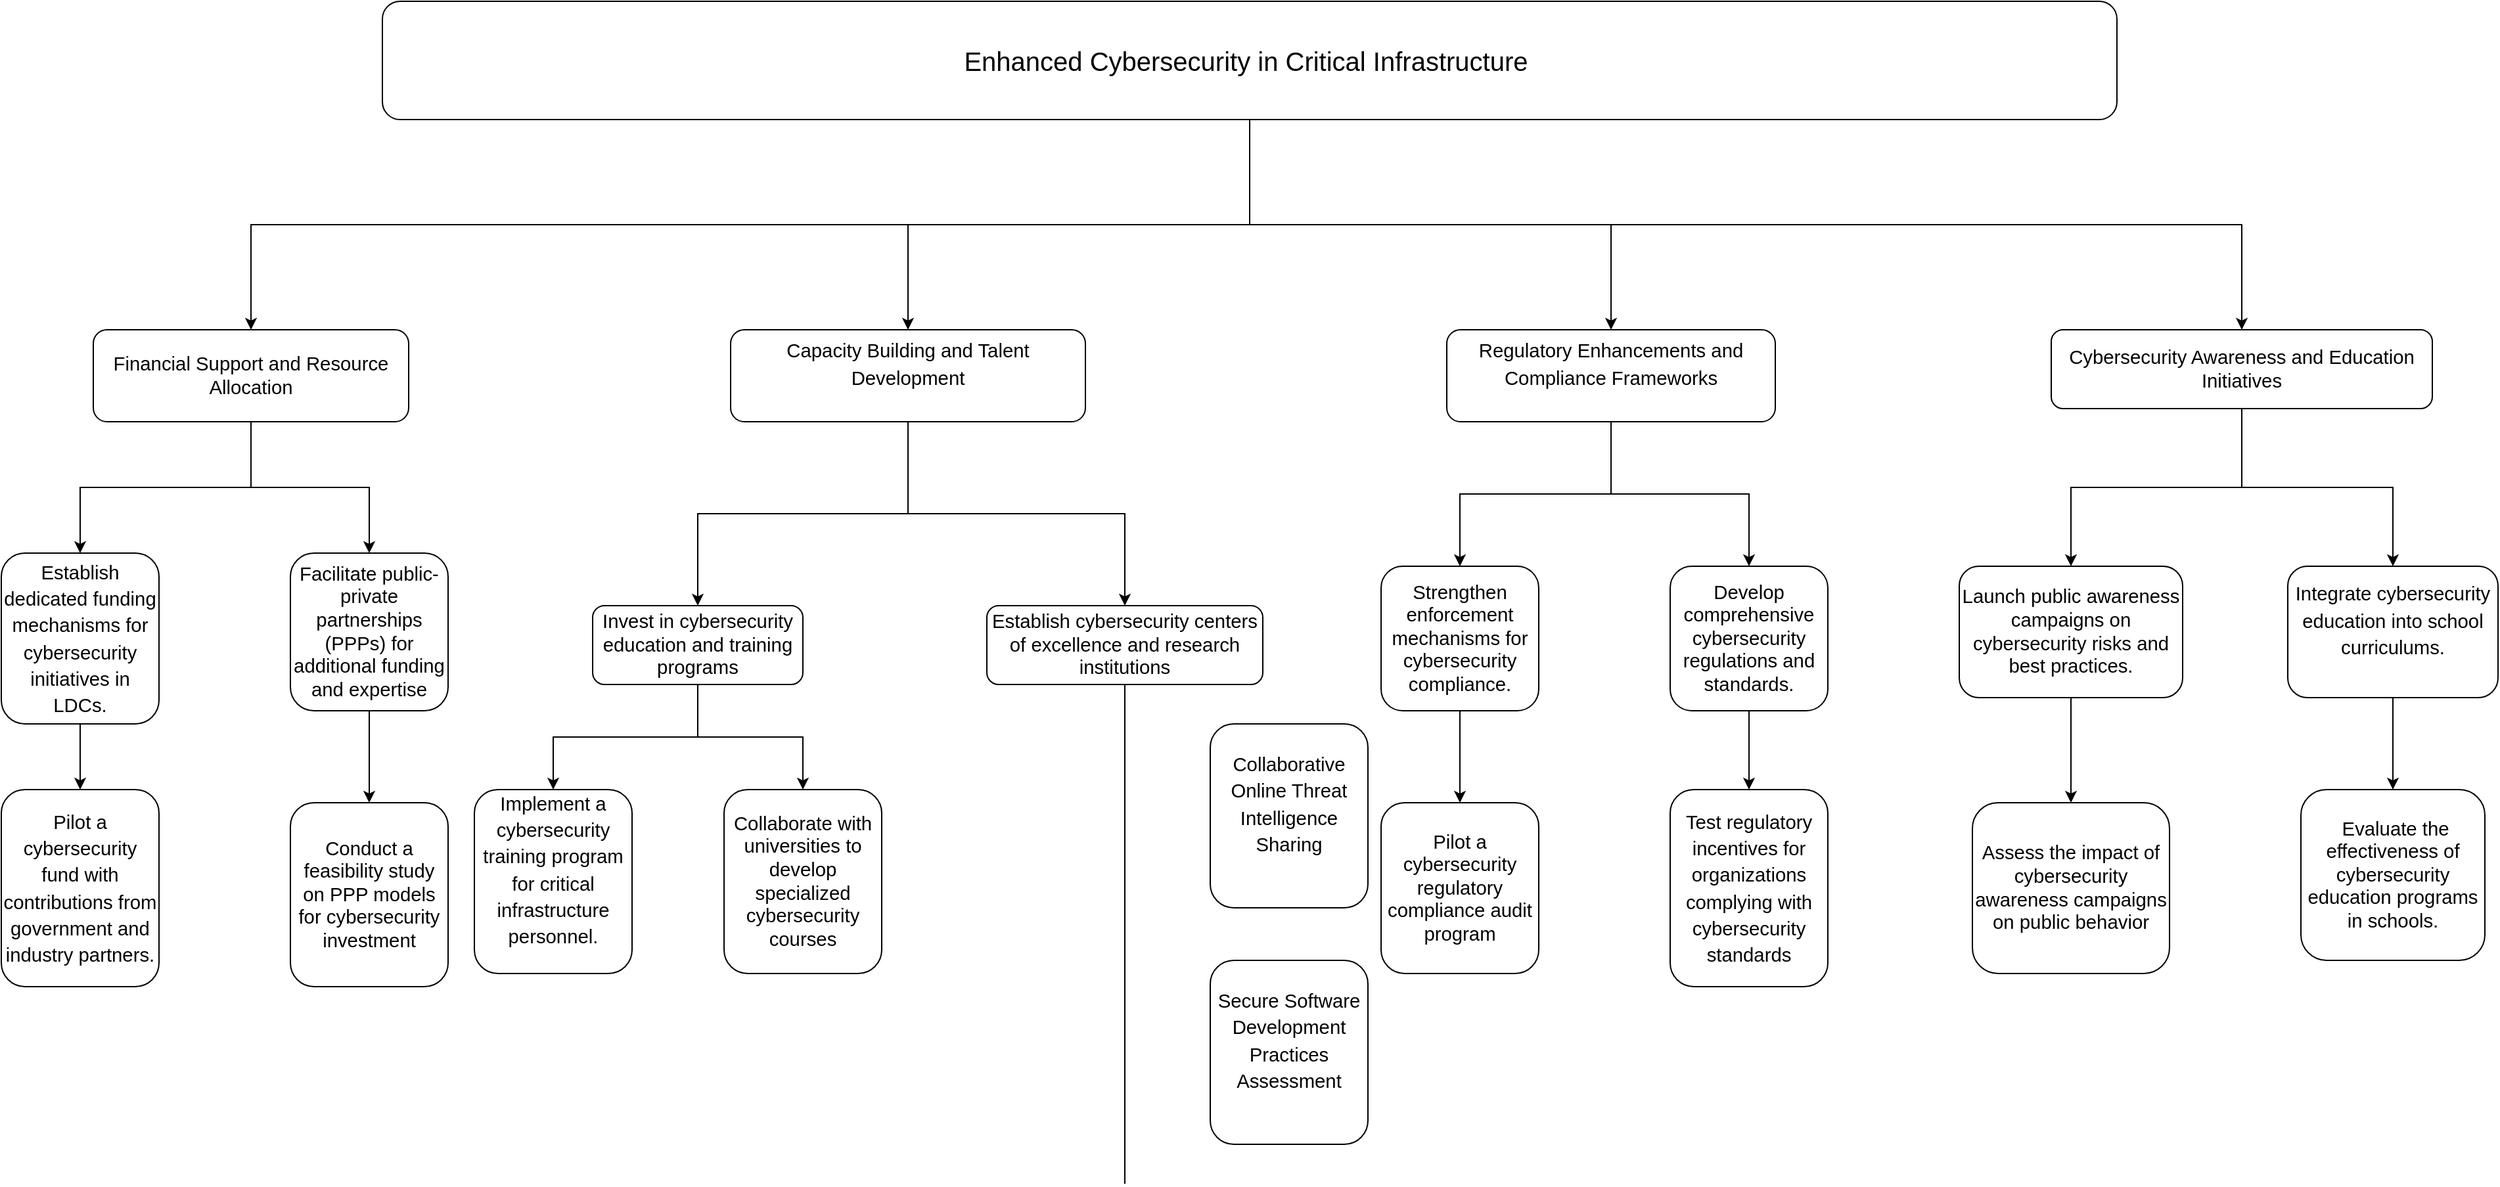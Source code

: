 <mxfile version="24.4.0" type="github">
  <diagram name="Page-1" id="qbcw0_QGkUB2L4nBPmKO">
    <mxGraphModel dx="1678" dy="481" grid="1" gridSize="10" guides="1" tooltips="1" connect="1" arrows="1" fold="1" page="1" pageScale="1" pageWidth="850" pageHeight="1100" background="none" math="0" shadow="0">
      <root>
        <mxCell id="0" />
        <mxCell id="1" parent="0" />
        <mxCell id="e39YhttfQh6g9qLsBfuA-8" value="" style="edgeStyle=orthogonalEdgeStyle;rounded=0;orthogonalLoop=1;jettySize=auto;html=1;" edge="1" parent="1" source="e39YhttfQh6g9qLsBfuA-2" target="e39YhttfQh6g9qLsBfuA-7">
          <mxGeometry relative="1" as="geometry" />
        </mxCell>
        <mxCell id="e39YhttfQh6g9qLsBfuA-10" value="" style="edgeStyle=orthogonalEdgeStyle;rounded=0;orthogonalLoop=1;jettySize=auto;html=1;" edge="1" parent="1" source="e39YhttfQh6g9qLsBfuA-2" target="e39YhttfQh6g9qLsBfuA-9">
          <mxGeometry relative="1" as="geometry" />
        </mxCell>
        <mxCell id="e39YhttfQh6g9qLsBfuA-14" value="" style="edgeStyle=orthogonalEdgeStyle;rounded=0;orthogonalLoop=1;jettySize=auto;html=1;" edge="1" parent="1" source="e39YhttfQh6g9qLsBfuA-2" target="e39YhttfQh6g9qLsBfuA-13">
          <mxGeometry relative="1" as="geometry" />
        </mxCell>
        <mxCell id="e39YhttfQh6g9qLsBfuA-20" value="" style="edgeStyle=orthogonalEdgeStyle;rounded=0;orthogonalLoop=1;jettySize=auto;html=1;" edge="1" parent="1" source="e39YhttfQh6g9qLsBfuA-2" target="e39YhttfQh6g9qLsBfuA-19">
          <mxGeometry relative="1" as="geometry" />
        </mxCell>
        <mxCell id="e39YhttfQh6g9qLsBfuA-2" value="&lt;span id=&quot;docs-internal-guid-f4f1dec3-7fff-86c7-fe9e-d08dac1e3e18&quot; style=&quot;font-size: 20px;&quot;&gt;&lt;span style=&quot;font-size: 20px; font-family: Arial, sans-serif; background-color: transparent; font-variant-numeric: normal; font-variant-east-asian: normal; font-variant-alternates: normal; font-variant-position: normal; vertical-align: baseline; white-space-collapse: preserve;&quot;&gt;Enhanced Cybersecurity in Critical Infrastructure &lt;/span&gt;&lt;/span&gt;" style="whiteSpace=wrap;html=1;gradientDirection=east;rounded=1;fontSize=20;" vertex="1" parent="1">
          <mxGeometry x="-550" y="30" width="1320" height="90" as="geometry" />
        </mxCell>
        <mxCell id="e39YhttfQh6g9qLsBfuA-34" value="" style="edgeStyle=orthogonalEdgeStyle;rounded=0;orthogonalLoop=1;jettySize=auto;html=1;" edge="1" parent="1" source="e39YhttfQh6g9qLsBfuA-7" target="e39YhttfQh6g9qLsBfuA-33">
          <mxGeometry relative="1" as="geometry" />
        </mxCell>
        <mxCell id="e39YhttfQh6g9qLsBfuA-36" value="" style="edgeStyle=orthogonalEdgeStyle;rounded=0;orthogonalLoop=1;jettySize=auto;html=1;" edge="1" parent="1" source="e39YhttfQh6g9qLsBfuA-7" target="e39YhttfQh6g9qLsBfuA-35">
          <mxGeometry relative="1" as="geometry" />
        </mxCell>
        <mxCell id="e39YhttfQh6g9qLsBfuA-7" value="&lt;span id=&quot;docs-internal-guid-b18fc274-7fff-4afe-53f8-195ce8988570&quot;&gt;&lt;p style=&quot;line-height:1.38;margin-top:0pt;margin-bottom:0pt;&quot; dir=&quot;ltr&quot;&gt;&lt;span style=&quot;font-size: 11pt; font-family: Arial, sans-serif; background-color: transparent; font-variant-numeric: normal; font-variant-east-asian: normal; font-variant-alternates: normal; font-variant-position: normal; vertical-align: baseline; white-space-collapse: preserve;&quot;&gt;Regulatory Enhancements and Compliance Frameworks&lt;/span&gt;&lt;/p&gt;&lt;div&gt;&lt;span style=&quot;font-size: 11pt; font-family: Arial, sans-serif; background-color: transparent; font-variant-numeric: normal; font-variant-east-asian: normal; font-variant-alternates: normal; font-variant-position: normal; vertical-align: baseline; white-space-collapse: preserve;&quot;&gt;&lt;br&gt;&lt;/span&gt;&lt;/div&gt;&lt;/span&gt;" style="whiteSpace=wrap;html=1;gradientDirection=east;rounded=1;" vertex="1" parent="1">
          <mxGeometry x="260" y="280" width="250" height="70" as="geometry" />
        </mxCell>
        <mxCell id="e39YhttfQh6g9qLsBfuA-50" value="" style="edgeStyle=orthogonalEdgeStyle;rounded=0;orthogonalLoop=1;jettySize=auto;html=1;" edge="1" parent="1" source="e39YhttfQh6g9qLsBfuA-9" target="e39YhttfQh6g9qLsBfuA-49">
          <mxGeometry relative="1" as="geometry" />
        </mxCell>
        <mxCell id="e39YhttfQh6g9qLsBfuA-52" value="" style="edgeStyle=orthogonalEdgeStyle;rounded=0;orthogonalLoop=1;jettySize=auto;html=1;" edge="1" parent="1" source="e39YhttfQh6g9qLsBfuA-9" target="e39YhttfQh6g9qLsBfuA-51">
          <mxGeometry relative="1" as="geometry" />
        </mxCell>
        <mxCell id="e39YhttfQh6g9qLsBfuA-9" value="&lt;span id=&quot;docs-internal-guid-cc9d6333-7fff-6a8c-3ab8-d3a8226ca76d&quot;&gt;&lt;span style=&quot;font-size: 11pt; font-family: Arial, sans-serif; background-color: transparent; font-variant-numeric: normal; font-variant-east-asian: normal; font-variant-alternates: normal; font-variant-position: normal; vertical-align: baseline; white-space-collapse: preserve;&quot;&gt;Financial Support and Resource Allocation&lt;/span&gt;&lt;/span&gt;" style="whiteSpace=wrap;html=1;gradientDirection=east;rounded=1;" vertex="1" parent="1">
          <mxGeometry x="-770" y="280" width="240" height="70" as="geometry" />
        </mxCell>
        <mxCell id="e39YhttfQh6g9qLsBfuA-42" value="" style="edgeStyle=orthogonalEdgeStyle;rounded=0;orthogonalLoop=1;jettySize=auto;html=1;" edge="1" parent="1" source="e39YhttfQh6g9qLsBfuA-13" target="e39YhttfQh6g9qLsBfuA-41">
          <mxGeometry relative="1" as="geometry" />
        </mxCell>
        <mxCell id="e39YhttfQh6g9qLsBfuA-44" value="" style="edgeStyle=orthogonalEdgeStyle;rounded=0;orthogonalLoop=1;jettySize=auto;html=1;" edge="1" parent="1" source="e39YhttfQh6g9qLsBfuA-13" target="e39YhttfQh6g9qLsBfuA-43">
          <mxGeometry relative="1" as="geometry" />
        </mxCell>
        <mxCell id="e39YhttfQh6g9qLsBfuA-13" value="&lt;span id=&quot;docs-internal-guid-c67d08ce-7fff-69de-2ffb-74023b6b5d5c&quot;&gt;&lt;span style=&quot;font-size: 11pt; font-family: Arial, sans-serif; background-color: transparent; font-variant-numeric: normal; font-variant-east-asian: normal; font-variant-alternates: normal; font-variant-position: normal; vertical-align: baseline; white-space-collapse: preserve;&quot;&gt;Cybersecurity Awareness and Education Initiatives&lt;/span&gt;&lt;/span&gt;" style="whiteSpace=wrap;html=1;gradientDirection=east;rounded=1;" vertex="1" parent="1">
          <mxGeometry x="720" y="280" width="290" height="60" as="geometry" />
        </mxCell>
        <mxCell id="e39YhttfQh6g9qLsBfuA-22" value="" style="edgeStyle=orthogonalEdgeStyle;rounded=0;orthogonalLoop=1;jettySize=auto;html=1;" edge="1" parent="1" source="e39YhttfQh6g9qLsBfuA-19" target="e39YhttfQh6g9qLsBfuA-21">
          <mxGeometry relative="1" as="geometry" />
        </mxCell>
        <mxCell id="e39YhttfQh6g9qLsBfuA-24" value="" style="edgeStyle=orthogonalEdgeStyle;rounded=0;orthogonalLoop=1;jettySize=auto;html=1;" edge="1" parent="1" source="e39YhttfQh6g9qLsBfuA-19" target="e39YhttfQh6g9qLsBfuA-23">
          <mxGeometry relative="1" as="geometry" />
        </mxCell>
        <mxCell id="e39YhttfQh6g9qLsBfuA-19" value="&lt;span id=&quot;docs-internal-guid-990a0c09-7fff-07dc-5c46-0e6442948d26&quot;&gt;&lt;p style=&quot;line-height:1.38;margin-top:0pt;margin-bottom:0pt;&quot; dir=&quot;ltr&quot;&gt;&lt;span style=&quot;font-size: 11pt; font-family: Arial, sans-serif; background-color: transparent; font-variant-numeric: normal; font-variant-east-asian: normal; font-variant-alternates: normal; font-variant-position: normal; vertical-align: baseline; white-space-collapse: preserve;&quot;&gt;Capacity Building and Talent Development&lt;/span&gt;&lt;/p&gt;&lt;div&gt;&lt;span style=&quot;font-size: 11pt; font-family: Arial, sans-serif; background-color: transparent; font-variant-numeric: normal; font-variant-east-asian: normal; font-variant-alternates: normal; font-variant-position: normal; vertical-align: baseline; white-space-collapse: preserve;&quot;&gt;&lt;br&gt;&lt;/span&gt;&lt;/div&gt;&lt;/span&gt;" style="whiteSpace=wrap;html=1;gradientDirection=east;rounded=1;" vertex="1" parent="1">
          <mxGeometry x="-285" y="280" width="270" height="70" as="geometry" />
        </mxCell>
        <mxCell id="e39YhttfQh6g9qLsBfuA-26" value="" style="edgeStyle=orthogonalEdgeStyle;rounded=0;orthogonalLoop=1;jettySize=auto;html=1;" edge="1" parent="1" source="e39YhttfQh6g9qLsBfuA-21" target="e39YhttfQh6g9qLsBfuA-25">
          <mxGeometry relative="1" as="geometry" />
        </mxCell>
        <mxCell id="e39YhttfQh6g9qLsBfuA-28" value="" style="edgeStyle=orthogonalEdgeStyle;rounded=0;orthogonalLoop=1;jettySize=auto;html=1;" edge="1" parent="1" source="e39YhttfQh6g9qLsBfuA-21" target="e39YhttfQh6g9qLsBfuA-27">
          <mxGeometry relative="1" as="geometry" />
        </mxCell>
        <mxCell id="e39YhttfQh6g9qLsBfuA-21" value="&lt;span id=&quot;docs-internal-guid-485b95d7-7fff-4483-19b6-c63915ce63f2&quot;&gt;&lt;span style=&quot;font-size: 11pt; font-family: Arial, sans-serif; background-color: transparent; font-variant-numeric: normal; font-variant-east-asian: normal; font-variant-alternates: normal; font-variant-position: normal; vertical-align: baseline; white-space-collapse: preserve;&quot;&gt;Invest in cybersecurity education and training programs&lt;/span&gt;&lt;/span&gt;" style="whiteSpace=wrap;html=1;gradientDirection=east;rounded=1;" vertex="1" parent="1">
          <mxGeometry x="-390" y="490" width="160" height="60" as="geometry" />
        </mxCell>
        <mxCell id="e39YhttfQh6g9qLsBfuA-23" value="&lt;span id=&quot;docs-internal-guid-18b46ba3-7fff-d74f-bfe8-685734410107&quot;&gt;&lt;span style=&quot;font-size: 11pt; font-family: Arial, sans-serif; background-color: transparent; font-variant-numeric: normal; font-variant-east-asian: normal; font-variant-alternates: normal; font-variant-position: normal; vertical-align: baseline; white-space-collapse: preserve;&quot;&gt;Establish cybersecurity centers of excellence and research institutions&lt;/span&gt;&lt;/span&gt;" style="whiteSpace=wrap;html=1;gradientDirection=east;rounded=1;" vertex="1" parent="1">
          <mxGeometry x="-90" y="490" width="210" height="60" as="geometry" />
        </mxCell>
        <mxCell id="e39YhttfQh6g9qLsBfuA-25" value="&lt;span id=&quot;docs-internal-guid-861550bc-7fff-abbb-05d8-247e7f832565&quot;&gt;&lt;p style=&quot;line-height:1.38;margin-top:0pt;margin-bottom:0pt;&quot; dir=&quot;ltr&quot;&gt;&lt;span style=&quot;font-size: 11pt; font-family: Arial, sans-serif; background-color: transparent; font-variant-numeric: normal; font-variant-east-asian: normal; font-variant-alternates: normal; font-variant-position: normal; vertical-align: baseline; white-space-collapse: preserve;&quot;&gt;Implement a cybersecurity training program for critical infrastructure personnel.&lt;/span&gt;&lt;/p&gt;&lt;div&gt;&lt;span style=&quot;font-size: 11pt; font-family: Arial, sans-serif; background-color: transparent; font-variant-numeric: normal; font-variant-east-asian: normal; font-variant-alternates: normal; font-variant-position: normal; vertical-align: baseline; white-space-collapse: preserve;&quot;&gt;&lt;br&gt;&lt;/span&gt;&lt;/div&gt;&lt;/span&gt;" style="whiteSpace=wrap;html=1;gradientDirection=east;rounded=1;" vertex="1" parent="1">
          <mxGeometry x="-480" y="630" width="120" height="140" as="geometry" />
        </mxCell>
        <mxCell id="e39YhttfQh6g9qLsBfuA-27" value="&lt;span id=&quot;docs-internal-guid-a274a397-7fff-2ead-f305-4d36a65ef558&quot;&gt;&lt;span style=&quot;font-size: 11pt; font-family: Arial, sans-serif; background-color: transparent; font-variant-numeric: normal; font-variant-east-asian: normal; font-variant-alternates: normal; font-variant-position: normal; vertical-align: baseline; white-space-collapse: preserve;&quot;&gt;Collaborate with universities to develop specialized cybersecurity courses&lt;/span&gt;&lt;/span&gt;" style="whiteSpace=wrap;html=1;gradientDirection=east;rounded=1;" vertex="1" parent="1">
          <mxGeometry x="-290" y="630" width="120" height="140" as="geometry" />
        </mxCell>
        <mxCell id="e39YhttfQh6g9qLsBfuA-29" value="&lt;span id=&quot;docs-internal-guid-a18de563-7fff-5fc9-9cf2-ea263a337493&quot;&gt;&lt;p style=&quot;line-height:1.38;margin-top:0pt;margin-bottom:0pt;&quot; dir=&quot;ltr&quot;&gt;&lt;span style=&quot;font-size: 11pt; font-family: Arial, sans-serif; background-color: transparent; font-variant-numeric: normal; font-variant-east-asian: normal; font-variant-alternates: normal; font-variant-position: normal; vertical-align: baseline; white-space-collapse: preserve;&quot;&gt;Collaborative Online Threat Intelligence Sharing&lt;/span&gt;&lt;/p&gt;&lt;div&gt;&lt;span style=&quot;font-size: 11pt; font-family: Arial, sans-serif; background-color: transparent; font-variant-numeric: normal; font-variant-east-asian: normal; font-variant-alternates: normal; font-variant-position: normal; vertical-align: baseline; white-space-collapse: preserve;&quot;&gt;&lt;br&gt;&lt;/span&gt;&lt;/div&gt;&lt;/span&gt;" style="whiteSpace=wrap;html=1;gradientDirection=east;rounded=1;" vertex="1" parent="1">
          <mxGeometry x="80" y="580" width="120" height="140" as="geometry" />
        </mxCell>
        <mxCell id="e39YhttfQh6g9qLsBfuA-31" value="&lt;span id=&quot;docs-internal-guid-934dd741-7fff-ac54-7cf5-09e80a9506ce&quot;&gt;&lt;p style=&quot;line-height:1.38;margin-top:0pt;margin-bottom:0pt;&quot; dir=&quot;ltr&quot;&gt;&lt;span style=&quot;font-size: 11pt; font-family: Arial, sans-serif; background-color: transparent; font-variant-numeric: normal; font-variant-east-asian: normal; font-variant-alternates: normal; font-variant-position: normal; vertical-align: baseline; white-space-collapse: preserve;&quot;&gt;Secure Software Development Practices Assessment&lt;/span&gt;&lt;/p&gt;&lt;div&gt;&lt;span style=&quot;font-size: 11pt; font-family: Arial, sans-serif; background-color: transparent; font-variant-numeric: normal; font-variant-east-asian: normal; font-variant-alternates: normal; font-variant-position: normal; vertical-align: baseline; white-space-collapse: preserve;&quot;&gt;&lt;br&gt;&lt;/span&gt;&lt;/div&gt;&lt;/span&gt;" style="whiteSpace=wrap;html=1;gradientDirection=east;rounded=1;" vertex="1" parent="1">
          <mxGeometry x="80" y="760" width="120" height="140" as="geometry" />
        </mxCell>
        <mxCell id="e39YhttfQh6g9qLsBfuA-38" value="" style="edgeStyle=orthogonalEdgeStyle;rounded=0;orthogonalLoop=1;jettySize=auto;html=1;" edge="1" parent="1" source="e39YhttfQh6g9qLsBfuA-33" target="e39YhttfQh6g9qLsBfuA-37">
          <mxGeometry relative="1" as="geometry" />
        </mxCell>
        <mxCell id="e39YhttfQh6g9qLsBfuA-33" value="&lt;span id=&quot;docs-internal-guid-ed263192-7fff-3666-211a-55636b847bee&quot;&gt;&lt;span style=&quot;font-size: 11pt; font-family: Arial, sans-serif; background-color: transparent; font-variant-numeric: normal; font-variant-east-asian: normal; font-variant-alternates: normal; font-variant-position: normal; vertical-align: baseline; white-space-collapse: preserve;&quot;&gt;Strengthen enforcement mechanisms for cybersecurity compliance.&lt;/span&gt;&lt;/span&gt;" style="whiteSpace=wrap;html=1;gradientDirection=east;rounded=1;" vertex="1" parent="1">
          <mxGeometry x="210" y="460" width="120" height="110" as="geometry" />
        </mxCell>
        <mxCell id="e39YhttfQh6g9qLsBfuA-40" value="" style="edgeStyle=orthogonalEdgeStyle;rounded=0;orthogonalLoop=1;jettySize=auto;html=1;" edge="1" parent="1" source="e39YhttfQh6g9qLsBfuA-35" target="e39YhttfQh6g9qLsBfuA-39">
          <mxGeometry relative="1" as="geometry" />
        </mxCell>
        <mxCell id="e39YhttfQh6g9qLsBfuA-35" value="&lt;span id=&quot;docs-internal-guid-513995c7-7fff-01c9-d99b-1a55456af1bd&quot;&gt;&lt;span style=&quot;font-size: 11pt; font-family: Arial, sans-serif; background-color: transparent; font-variant-numeric: normal; font-variant-east-asian: normal; font-variant-alternates: normal; font-variant-position: normal; vertical-align: baseline; white-space-collapse: preserve;&quot;&gt;Develop comprehensive cybersecurity regulations and standards.&lt;/span&gt;&lt;/span&gt;" style="whiteSpace=wrap;html=1;gradientDirection=east;rounded=1;" vertex="1" parent="1">
          <mxGeometry x="430" y="460" width="120" height="110" as="geometry" />
        </mxCell>
        <mxCell id="e39YhttfQh6g9qLsBfuA-37" value="&lt;span id=&quot;docs-internal-guid-ce5683f2-7fff-e18b-a923-ddcb51da9e7b&quot;&gt;&lt;span style=&quot;font-size: 11pt; font-family: Arial, sans-serif; background-color: transparent; font-variant-numeric: normal; font-variant-east-asian: normal; font-variant-alternates: normal; font-variant-position: normal; vertical-align: baseline; white-space-collapse: preserve;&quot;&gt;Pilot a cybersecurity regulatory compliance audit program&lt;/span&gt;&lt;/span&gt;" style="whiteSpace=wrap;html=1;gradientDirection=east;rounded=1;" vertex="1" parent="1">
          <mxGeometry x="210" y="640" width="120" height="130" as="geometry" />
        </mxCell>
        <mxCell id="e39YhttfQh6g9qLsBfuA-39" value="&lt;span id=&quot;docs-internal-guid-d0e1a502-7fff-ab43-f309-67176f202d0d&quot;&gt;&lt;p style=&quot;line-height:1.38;margin-top:0pt;margin-bottom:0pt;&quot; dir=&quot;ltr&quot;&gt;&lt;span style=&quot;font-size: 11pt; font-family: Arial, sans-serif; background-color: transparent; font-variant-numeric: normal; font-variant-east-asian: normal; font-variant-alternates: normal; font-variant-position: normal; vertical-align: baseline; white-space-collapse: preserve;&quot;&gt;Test regulatory incentives for organizations complying with cybersecurity standards&lt;/span&gt;&lt;/p&gt;&lt;/span&gt;" style="whiteSpace=wrap;html=1;gradientDirection=east;rounded=1;" vertex="1" parent="1">
          <mxGeometry x="430" y="630" width="120" height="150" as="geometry" />
        </mxCell>
        <mxCell id="e39YhttfQh6g9qLsBfuA-46" value="" style="edgeStyle=orthogonalEdgeStyle;rounded=0;orthogonalLoop=1;jettySize=auto;html=1;" edge="1" parent="1" source="e39YhttfQh6g9qLsBfuA-41" target="e39YhttfQh6g9qLsBfuA-45">
          <mxGeometry relative="1" as="geometry" />
        </mxCell>
        <mxCell id="e39YhttfQh6g9qLsBfuA-41" value="&lt;span id=&quot;docs-internal-guid-cf354e25-7fff-c3ef-3a1c-7660bfa89c8e&quot;&gt;&lt;span style=&quot;font-size: 11pt; font-family: Arial, sans-serif; background-color: transparent; font-variant-numeric: normal; font-variant-east-asian: normal; font-variant-alternates: normal; font-variant-position: normal; vertical-align: baseline; white-space-collapse: preserve;&quot;&gt;Launch public awareness campaigns on cybersecurity risks and best practices.&lt;/span&gt;&lt;/span&gt;" style="whiteSpace=wrap;html=1;gradientDirection=east;rounded=1;" vertex="1" parent="1">
          <mxGeometry x="650" y="460" width="170" height="100" as="geometry" />
        </mxCell>
        <mxCell id="e39YhttfQh6g9qLsBfuA-48" value="" style="edgeStyle=orthogonalEdgeStyle;rounded=0;orthogonalLoop=1;jettySize=auto;html=1;" edge="1" parent="1" source="e39YhttfQh6g9qLsBfuA-43" target="e39YhttfQh6g9qLsBfuA-47">
          <mxGeometry relative="1" as="geometry" />
        </mxCell>
        <mxCell id="e39YhttfQh6g9qLsBfuA-43" value="&lt;span id=&quot;docs-internal-guid-c8c7d9c8-7fff-d447-547a-dbfac3b9292c&quot;&gt;&lt;p style=&quot;line-height:1.38;margin-top:0pt;margin-bottom:0pt;&quot; dir=&quot;ltr&quot;&gt;&lt;span style=&quot;font-size: 11pt; font-family: Arial, sans-serif; background-color: transparent; font-variant-numeric: normal; font-variant-east-asian: normal; font-variant-alternates: normal; font-variant-position: normal; vertical-align: baseline; white-space-collapse: preserve;&quot;&gt;Integrate cybersecurity education into school curriculums.&lt;/span&gt;&lt;/p&gt;&lt;div&gt;&lt;span style=&quot;font-size: 11pt; font-family: Arial, sans-serif; background-color: transparent; font-variant-numeric: normal; font-variant-east-asian: normal; font-variant-alternates: normal; font-variant-position: normal; vertical-align: baseline; white-space-collapse: preserve;&quot;&gt;&lt;br&gt;&lt;/span&gt;&lt;/div&gt;&lt;/span&gt;" style="whiteSpace=wrap;html=1;gradientDirection=east;rounded=1;" vertex="1" parent="1">
          <mxGeometry x="900" y="460" width="160" height="100" as="geometry" />
        </mxCell>
        <mxCell id="e39YhttfQh6g9qLsBfuA-45" value="&lt;span id=&quot;docs-internal-guid-0482f464-7fff-a9f4-48f2-db3c558f9bbc&quot;&gt;&lt;span style=&quot;font-size: 11pt; font-family: Arial, sans-serif; background-color: transparent; font-variant-numeric: normal; font-variant-east-asian: normal; font-variant-alternates: normal; font-variant-position: normal; vertical-align: baseline; white-space-collapse: preserve;&quot;&gt;Assess the impact of cybersecurity awareness campaigns on public behavior&lt;/span&gt;&lt;/span&gt;" style="whiteSpace=wrap;html=1;gradientDirection=east;rounded=1;" vertex="1" parent="1">
          <mxGeometry x="660" y="640" width="150" height="130" as="geometry" />
        </mxCell>
        <mxCell id="e39YhttfQh6g9qLsBfuA-47" value="&lt;span id=&quot;docs-internal-guid-2e34db33-7fff-ea21-81cc-e6a39b920216&quot;&gt;&lt;span style=&quot;font-size: 11pt; font-family: Arial, sans-serif; background-color: transparent; font-variant-numeric: normal; font-variant-east-asian: normal; font-variant-alternates: normal; font-variant-position: normal; vertical-align: baseline; white-space-collapse: preserve;&quot;&gt;&amp;nbsp;Evaluate the effectiveness of cybersecurity education programs in schools.&lt;/span&gt;&lt;/span&gt;" style="whiteSpace=wrap;html=1;gradientDirection=east;rounded=1;" vertex="1" parent="1">
          <mxGeometry x="910" y="630" width="140" height="130" as="geometry" />
        </mxCell>
        <mxCell id="e39YhttfQh6g9qLsBfuA-57" value="" style="edgeStyle=orthogonalEdgeStyle;rounded=0;orthogonalLoop=1;jettySize=auto;html=1;" edge="1" parent="1" source="e39YhttfQh6g9qLsBfuA-49" target="e39YhttfQh6g9qLsBfuA-56">
          <mxGeometry relative="1" as="geometry" />
        </mxCell>
        <mxCell id="e39YhttfQh6g9qLsBfuA-49" value="&lt;span id=&quot;docs-internal-guid-2f7bb394-7fff-3855-d8e7-b69b01903676&quot;&gt;&lt;p style=&quot;line-height:1.38;margin-top:0pt;margin-bottom:0pt;&quot; dir=&quot;ltr&quot;&gt;&lt;span style=&quot;font-size: 11pt; font-family: Arial, sans-serif; background-color: transparent; font-variant-numeric: normal; font-variant-east-asian: normal; font-variant-alternates: normal; font-variant-position: normal; vertical-align: baseline; white-space-collapse: preserve;&quot;&gt;Establish dedicated funding mechanisms for cybersecurity initiatives in LDCs.&lt;/span&gt;&lt;/p&gt;&lt;/span&gt;" style="whiteSpace=wrap;html=1;gradientDirection=east;rounded=1;" vertex="1" parent="1">
          <mxGeometry x="-840" y="450" width="120" height="130" as="geometry" />
        </mxCell>
        <mxCell id="e39YhttfQh6g9qLsBfuA-54" value="" style="edgeStyle=orthogonalEdgeStyle;rounded=0;orthogonalLoop=1;jettySize=auto;html=1;" edge="1" parent="1" source="e39YhttfQh6g9qLsBfuA-51" target="e39YhttfQh6g9qLsBfuA-53">
          <mxGeometry relative="1" as="geometry" />
        </mxCell>
        <mxCell id="e39YhttfQh6g9qLsBfuA-51" value="&lt;span id=&quot;docs-internal-guid-90c6f7d4-7fff-41e3-8f56-fdc69a248659&quot;&gt;&lt;span style=&quot;font-size: 11pt; font-family: Arial, sans-serif; background-color: transparent; font-variant-numeric: normal; font-variant-east-asian: normal; font-variant-alternates: normal; font-variant-position: normal; vertical-align: baseline; white-space-collapse: preserve;&quot;&gt;Facilitate public-private partnerships (PPPs) for additional funding and expertise&lt;/span&gt;&lt;/span&gt;" style="whiteSpace=wrap;html=1;gradientDirection=east;rounded=1;" vertex="1" parent="1">
          <mxGeometry x="-620" y="450" width="120" height="120" as="geometry" />
        </mxCell>
        <mxCell id="e39YhttfQh6g9qLsBfuA-53" value="&lt;span id=&quot;docs-internal-guid-cb253c04-7fff-3789-d064-6e96a74ed2ee&quot;&gt;&lt;span style=&quot;font-size: 11pt; font-family: Arial, sans-serif; background-color: transparent; font-variant-numeric: normal; font-variant-east-asian: normal; font-variant-alternates: normal; font-variant-position: normal; vertical-align: baseline; white-space-collapse: preserve;&quot;&gt;Conduct a feasibility study on PPP models for cybersecurity investment&lt;/span&gt;&lt;/span&gt;" style="whiteSpace=wrap;html=1;gradientDirection=east;rounded=1;" vertex="1" parent="1">
          <mxGeometry x="-620" y="640" width="120" height="140" as="geometry" />
        </mxCell>
        <mxCell id="e39YhttfQh6g9qLsBfuA-56" value="&lt;span id=&quot;docs-internal-guid-68546e77-7fff-a527-8d31-925bb36ac889&quot;&gt;&lt;p style=&quot;line-height:1.38;margin-top:0pt;margin-bottom:0pt;&quot; dir=&quot;ltr&quot;&gt;&lt;span style=&quot;font-size: 11pt; font-family: Arial, sans-serif; background-color: transparent; font-variant-numeric: normal; font-variant-east-asian: normal; font-variant-alternates: normal; font-variant-position: normal; vertical-align: baseline; white-space-collapse: preserve;&quot;&gt;Pilot a cybersecurity fund with contributions from government and industry partners.&lt;/span&gt;&lt;/p&gt;&lt;/span&gt;" style="whiteSpace=wrap;html=1;gradientDirection=east;rounded=1;" vertex="1" parent="1">
          <mxGeometry x="-840" y="630" width="120" height="150" as="geometry" />
        </mxCell>
        <mxCell id="e39YhttfQh6g9qLsBfuA-58" style="edgeStyle=orthogonalEdgeStyle;rounded=0;orthogonalLoop=1;jettySize=auto;html=1;exitX=0.5;exitY=1;exitDx=0;exitDy=0;" edge="1" parent="1" source="e39YhttfQh6g9qLsBfuA-56" target="e39YhttfQh6g9qLsBfuA-56">
          <mxGeometry relative="1" as="geometry" />
        </mxCell>
        <mxCell id="e39YhttfQh6g9qLsBfuA-65" value="" style="endArrow=none;html=1;rounded=0;" edge="1" parent="1" target="e39YhttfQh6g9qLsBfuA-23">
          <mxGeometry width="50" height="50" relative="1" as="geometry">
            <mxPoint x="15" y="930" as="sourcePoint" />
            <mxPoint y="700" as="targetPoint" />
            <Array as="points">
              <mxPoint x="15" y="660" />
            </Array>
          </mxGeometry>
        </mxCell>
      </root>
    </mxGraphModel>
  </diagram>
</mxfile>
